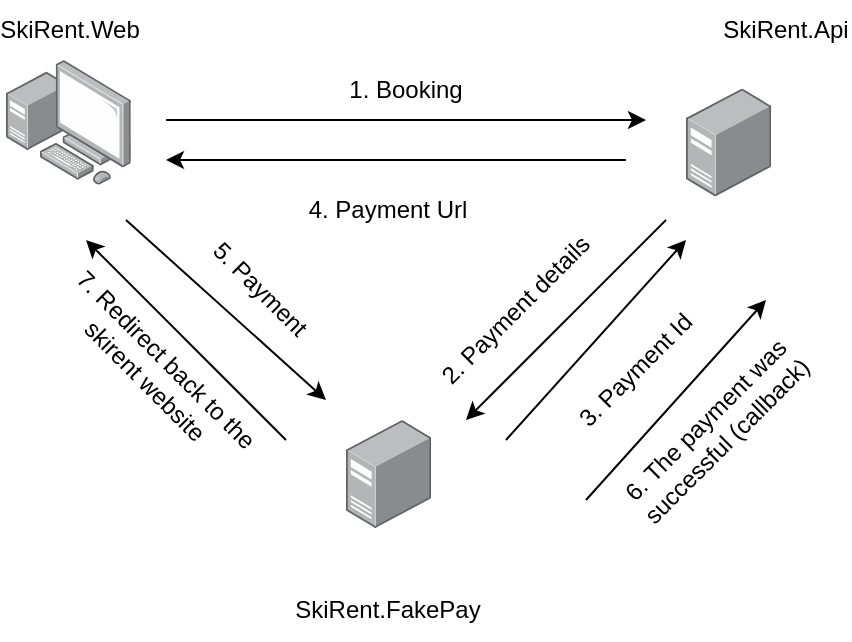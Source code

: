 <mxfile version="26.1.1">
  <diagram name="Page-1" id="WGsMOywxJ7WFJPrJECpX">
    <mxGraphModel dx="1434" dy="694" grid="1" gridSize="10" guides="1" tooltips="1" connect="1" arrows="1" fold="1" page="1" pageScale="1" pageWidth="827" pageHeight="1169" math="0" shadow="0">
      <root>
        <mxCell id="0" />
        <mxCell id="1" parent="0" />
        <mxCell id="oGD4_F_hp6EiCznbP7ZZ-2" value="" style="image;points=[];aspect=fixed;html=1;align=center;shadow=0;dashed=0;image=img/lib/allied_telesis/computer_and_terminals/Personal_Computer_with_Server.svg;" parent="1" vertex="1">
          <mxGeometry x="210" y="90" width="62.4" height="62.4" as="geometry" />
        </mxCell>
        <mxCell id="oGD4_F_hp6EiCznbP7ZZ-3" value="" style="image;points=[];aspect=fixed;html=1;align=center;shadow=0;dashed=0;image=img/lib/allied_telesis/computer_and_terminals/Server_Desktop.svg;" parent="1" vertex="1">
          <mxGeometry x="550" y="104.2" width="42.6" height="54" as="geometry" />
        </mxCell>
        <mxCell id="oGD4_F_hp6EiCznbP7ZZ-4" value="" style="image;points=[];aspect=fixed;html=1;align=center;shadow=0;dashed=0;image=img/lib/allied_telesis/computer_and_terminals/Server_Desktop.svg;" parent="1" vertex="1">
          <mxGeometry x="380" y="270" width="42.6" height="54" as="geometry" />
        </mxCell>
        <mxCell id="oGD4_F_hp6EiCznbP7ZZ-5" value="" style="endArrow=classic;html=1;rounded=0;" parent="1" edge="1">
          <mxGeometry width="50" height="50" relative="1" as="geometry">
            <mxPoint x="290" y="120" as="sourcePoint" />
            <mxPoint x="530" y="120" as="targetPoint" />
          </mxGeometry>
        </mxCell>
        <mxCell id="oGD4_F_hp6EiCznbP7ZZ-6" value="1. Booking" style="text;html=1;align=center;verticalAlign=middle;whiteSpace=wrap;rounded=0;" parent="1" vertex="1">
          <mxGeometry x="380" y="90" width="60" height="30" as="geometry" />
        </mxCell>
        <mxCell id="oGD4_F_hp6EiCznbP7ZZ-7" value="" style="endArrow=classic;html=1;rounded=0;" parent="1" edge="1">
          <mxGeometry width="50" height="50" relative="1" as="geometry">
            <mxPoint x="540" y="170" as="sourcePoint" />
            <mxPoint x="440" y="270" as="targetPoint" />
          </mxGeometry>
        </mxCell>
        <mxCell id="oGD4_F_hp6EiCznbP7ZZ-8" value="2. Payment details" style="text;html=1;align=center;verticalAlign=middle;whiteSpace=wrap;rounded=0;rotation=-45;" parent="1" vertex="1">
          <mxGeometry x="400" y="200" width="130" height="30" as="geometry" />
        </mxCell>
        <mxCell id="oGD4_F_hp6EiCznbP7ZZ-9" value="3. Payment Id" style="text;html=1;align=center;verticalAlign=middle;whiteSpace=wrap;rounded=0;rotation=-45;" parent="1" vertex="1">
          <mxGeometry x="460" y="230" width="130" height="30" as="geometry" />
        </mxCell>
        <mxCell id="oGD4_F_hp6EiCznbP7ZZ-10" value="" style="endArrow=classic;html=1;rounded=0;" parent="1" edge="1">
          <mxGeometry width="50" height="50" relative="1" as="geometry">
            <mxPoint x="460" y="280" as="sourcePoint" />
            <mxPoint x="550" y="180" as="targetPoint" />
          </mxGeometry>
        </mxCell>
        <mxCell id="oGD4_F_hp6EiCznbP7ZZ-11" value="" style="endArrow=classic;html=1;rounded=0;" parent="1" edge="1">
          <mxGeometry width="50" height="50" relative="1" as="geometry">
            <mxPoint x="520" y="140" as="sourcePoint" />
            <mxPoint x="290" y="140" as="targetPoint" />
          </mxGeometry>
        </mxCell>
        <mxCell id="oGD4_F_hp6EiCznbP7ZZ-12" value="4. Payment Url" style="text;html=1;align=center;verticalAlign=middle;whiteSpace=wrap;rounded=0;rotation=0;" parent="1" vertex="1">
          <mxGeometry x="336.3" y="150" width="130" height="30" as="geometry" />
        </mxCell>
        <mxCell id="oGD4_F_hp6EiCznbP7ZZ-13" value="" style="endArrow=classic;html=1;rounded=0;" parent="1" edge="1">
          <mxGeometry width="50" height="50" relative="1" as="geometry">
            <mxPoint x="270" y="170" as="sourcePoint" />
            <mxPoint x="370" y="260" as="targetPoint" />
          </mxGeometry>
        </mxCell>
        <mxCell id="oGD4_F_hp6EiCznbP7ZZ-14" value="5. Payment" style="text;html=1;align=center;verticalAlign=middle;whiteSpace=wrap;rounded=0;rotation=45;" parent="1" vertex="1">
          <mxGeometry x="272.4" y="190" width="130" height="30" as="geometry" />
        </mxCell>
        <mxCell id="oGD4_F_hp6EiCznbP7ZZ-16" value="6.&amp;nbsp;The payment was successful (callback)" style="text;html=1;align=center;verticalAlign=middle;whiteSpace=wrap;rounded=0;rotation=-45;" parent="1" vertex="1">
          <mxGeometry x="500" y="260" width="130" height="30" as="geometry" />
        </mxCell>
        <mxCell id="oGD4_F_hp6EiCznbP7ZZ-17" value="" style="endArrow=classic;html=1;rounded=0;" parent="1" edge="1">
          <mxGeometry width="50" height="50" relative="1" as="geometry">
            <mxPoint x="500" y="310" as="sourcePoint" />
            <mxPoint x="590" y="210" as="targetPoint" />
          </mxGeometry>
        </mxCell>
        <mxCell id="oGD4_F_hp6EiCznbP7ZZ-18" value="" style="endArrow=classic;html=1;rounded=0;" parent="1" edge="1">
          <mxGeometry width="50" height="50" relative="1" as="geometry">
            <mxPoint x="350" y="280" as="sourcePoint" />
            <mxPoint x="250" y="180" as="targetPoint" />
          </mxGeometry>
        </mxCell>
        <mxCell id="oGD4_F_hp6EiCznbP7ZZ-19" value="7. Redirect back to the skirent website" style="text;html=1;align=center;verticalAlign=middle;whiteSpace=wrap;rounded=0;rotation=45;" parent="1" vertex="1">
          <mxGeometry x="220.0" y="230" width="130" height="30" as="geometry" />
        </mxCell>
        <mxCell id="oGD4_F_hp6EiCznbP7ZZ-20" value="SkiRent.FakePay" style="text;html=1;align=center;verticalAlign=middle;whiteSpace=wrap;rounded=0;" parent="1" vertex="1">
          <mxGeometry x="371.3" y="350" width="60" height="30" as="geometry" />
        </mxCell>
        <mxCell id="oGD4_F_hp6EiCznbP7ZZ-21" value="SkiRent.Api" style="text;html=1;align=center;verticalAlign=middle;whiteSpace=wrap;rounded=0;" parent="1" vertex="1">
          <mxGeometry x="570" y="60" width="60" height="30" as="geometry" />
        </mxCell>
        <mxCell id="oGD4_F_hp6EiCznbP7ZZ-22" value="SkiRent.Web" style="text;html=1;align=center;verticalAlign=middle;whiteSpace=wrap;rounded=0;" parent="1" vertex="1">
          <mxGeometry x="212.4" y="60" width="60" height="30" as="geometry" />
        </mxCell>
      </root>
    </mxGraphModel>
  </diagram>
</mxfile>
